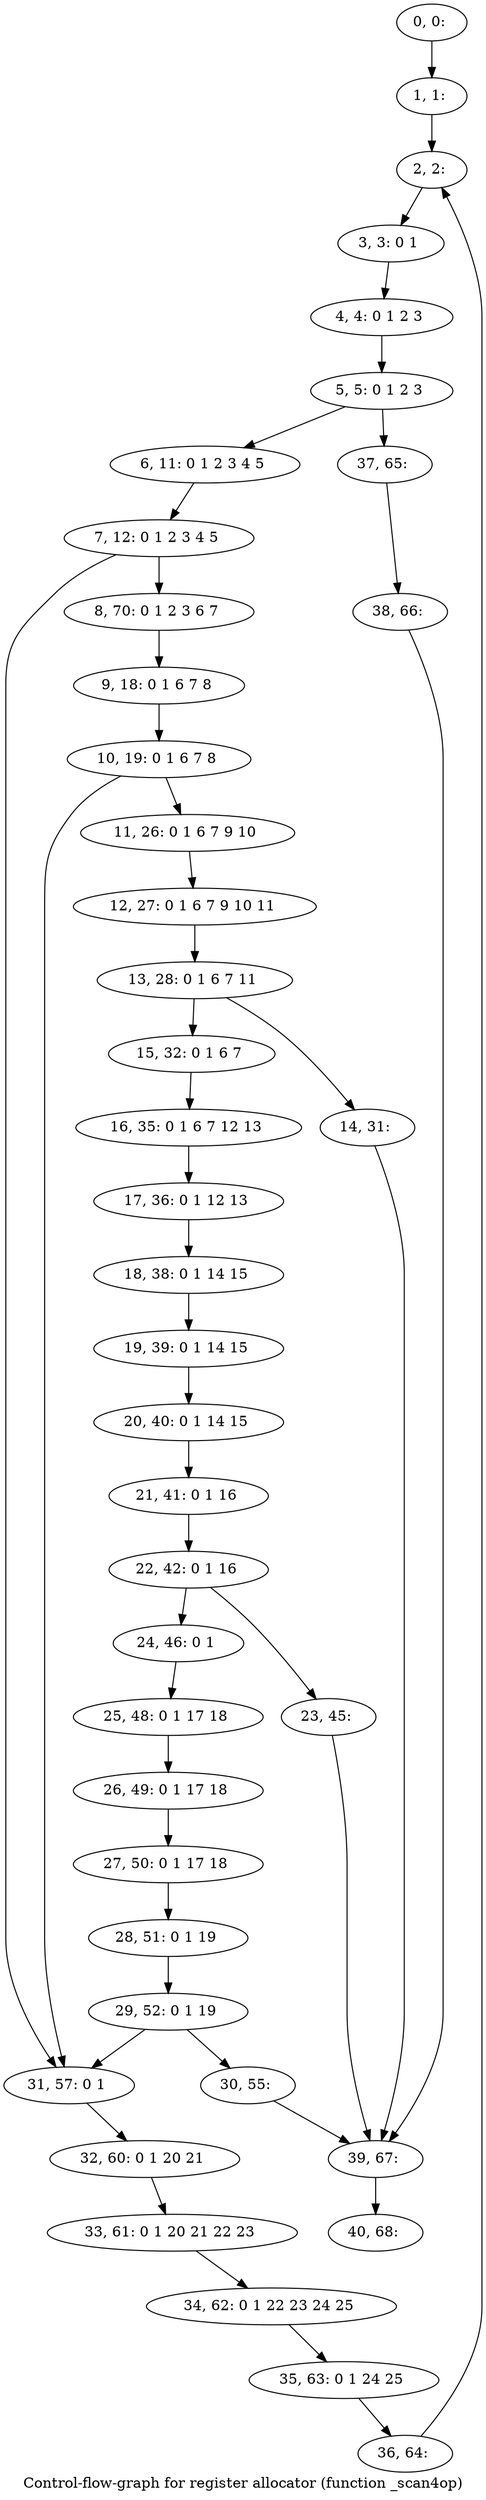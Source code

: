 digraph G {
graph [label="Control-flow-graph for register allocator (function _scan4op)"]
0[label="0, 0: "];
1[label="1, 1: "];
2[label="2, 2: "];
3[label="3, 3: 0 1 "];
4[label="4, 4: 0 1 2 3 "];
5[label="5, 5: 0 1 2 3 "];
6[label="6, 11: 0 1 2 3 4 5 "];
7[label="7, 12: 0 1 2 3 4 5 "];
8[label="8, 70: 0 1 2 3 6 7 "];
9[label="9, 18: 0 1 6 7 8 "];
10[label="10, 19: 0 1 6 7 8 "];
11[label="11, 26: 0 1 6 7 9 10 "];
12[label="12, 27: 0 1 6 7 9 10 11 "];
13[label="13, 28: 0 1 6 7 11 "];
14[label="14, 31: "];
15[label="15, 32: 0 1 6 7 "];
16[label="16, 35: 0 1 6 7 12 13 "];
17[label="17, 36: 0 1 12 13 "];
18[label="18, 38: 0 1 14 15 "];
19[label="19, 39: 0 1 14 15 "];
20[label="20, 40: 0 1 14 15 "];
21[label="21, 41: 0 1 16 "];
22[label="22, 42: 0 1 16 "];
23[label="23, 45: "];
24[label="24, 46: 0 1 "];
25[label="25, 48: 0 1 17 18 "];
26[label="26, 49: 0 1 17 18 "];
27[label="27, 50: 0 1 17 18 "];
28[label="28, 51: 0 1 19 "];
29[label="29, 52: 0 1 19 "];
30[label="30, 55: "];
31[label="31, 57: 0 1 "];
32[label="32, 60: 0 1 20 21 "];
33[label="33, 61: 0 1 20 21 22 23 "];
34[label="34, 62: 0 1 22 23 24 25 "];
35[label="35, 63: 0 1 24 25 "];
36[label="36, 64: "];
37[label="37, 65: "];
38[label="38, 66: "];
39[label="39, 67: "];
40[label="40, 68: "];
0->1 ;
1->2 ;
2->3 ;
3->4 ;
4->5 ;
5->6 ;
5->37 ;
6->7 ;
7->8 ;
7->31 ;
8->9 ;
9->10 ;
10->11 ;
10->31 ;
11->12 ;
12->13 ;
13->14 ;
13->15 ;
14->39 ;
15->16 ;
16->17 ;
17->18 ;
18->19 ;
19->20 ;
20->21 ;
21->22 ;
22->23 ;
22->24 ;
23->39 ;
24->25 ;
25->26 ;
26->27 ;
27->28 ;
28->29 ;
29->30 ;
29->31 ;
30->39 ;
31->32 ;
32->33 ;
33->34 ;
34->35 ;
35->36 ;
36->2 ;
37->38 ;
38->39 ;
39->40 ;
}
